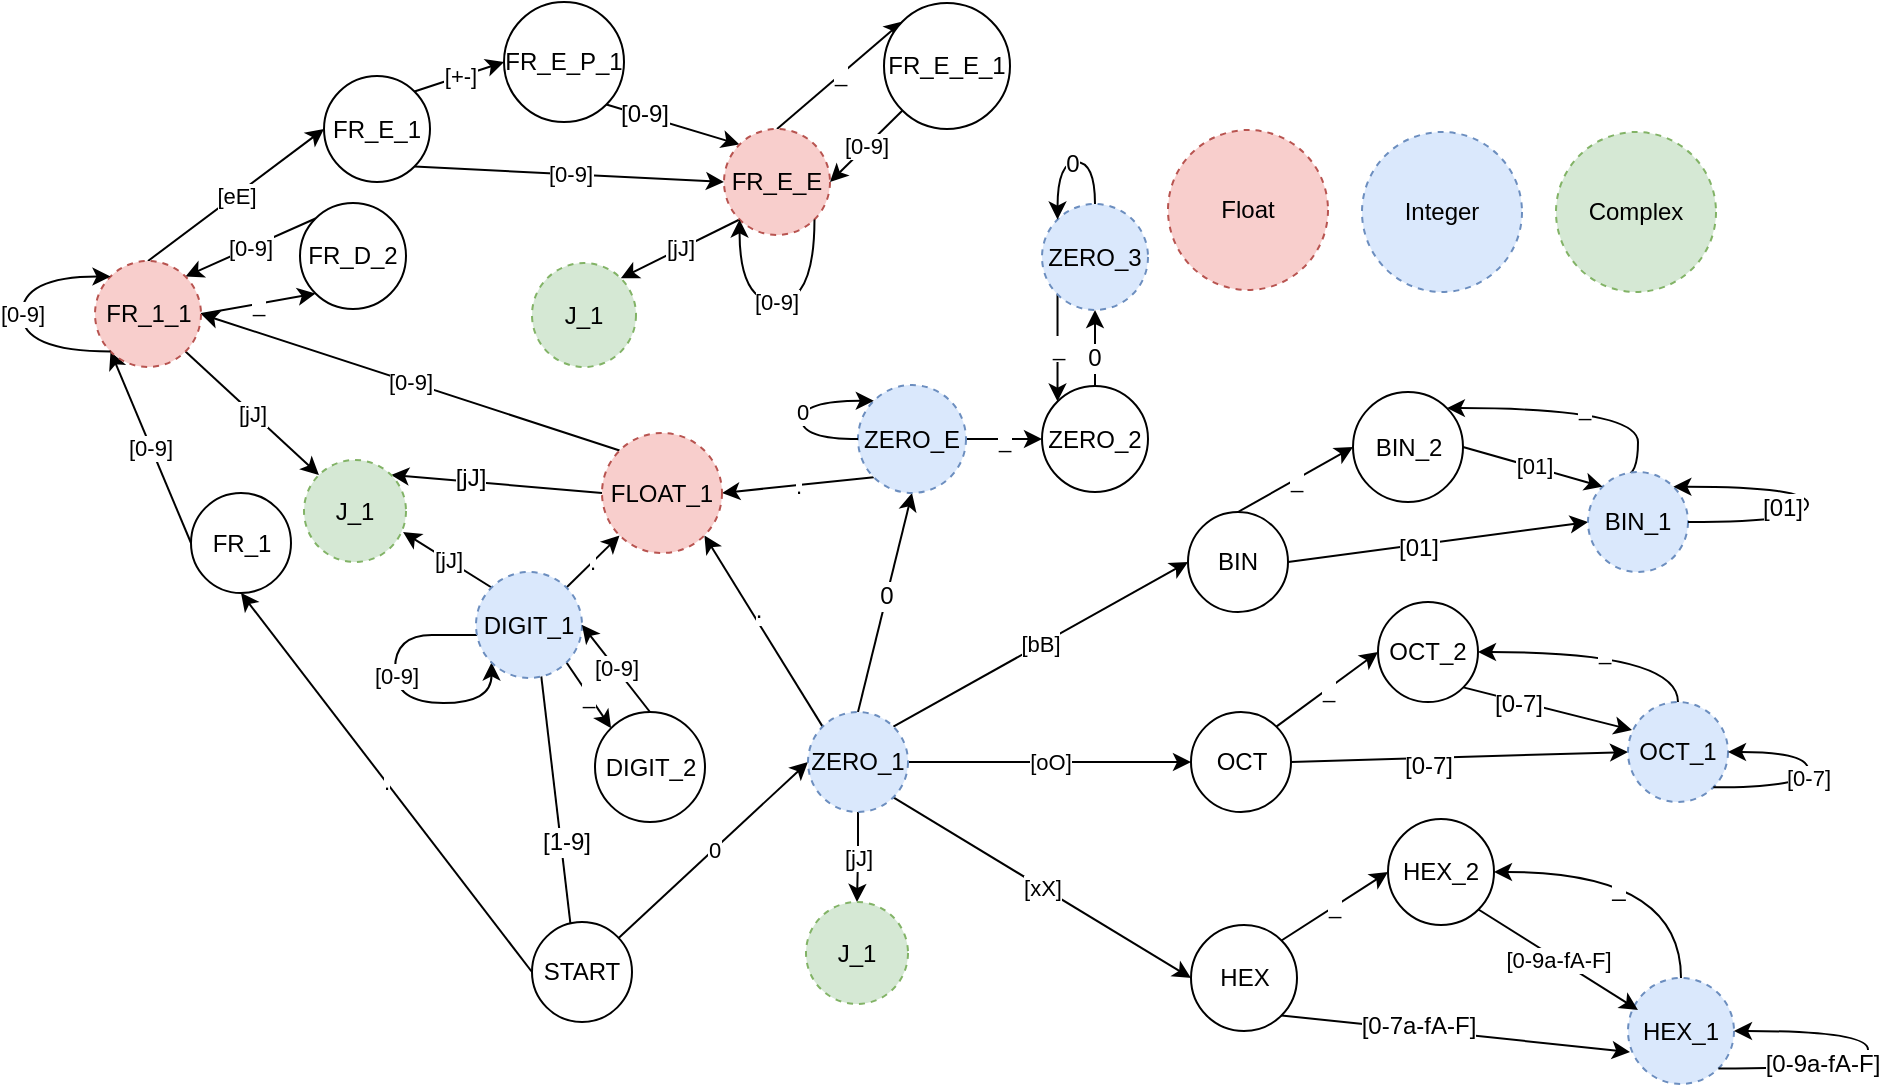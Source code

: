 <mxfile version="10.7.5" type="device"><diagram id="S23ofrYX_Y_S6Ac8rK5N" name="Page-1"><mxGraphModel dx="1581" dy="1645" grid="1" gridSize="10" guides="1" tooltips="1" connect="1" arrows="1" fold="1" page="1" pageScale="1" pageWidth="827" pageHeight="1169" math="0" shadow="0"><root><mxCell id="0"/><mxCell id="1" parent="0"/><mxCell id="qecA-5KRqYaTPC3w6RbQ-3" value="0" style="rounded=0;orthogonalLoop=1;jettySize=auto;html=1;entryX=0;entryY=0.5;entryDx=0;entryDy=0;" parent="1" source="qecA-5KRqYaTPC3w6RbQ-1" target="qecA-5KRqYaTPC3w6RbQ-2" edge="1"><mxGeometry relative="1" as="geometry"/></mxCell><mxCell id="qecA-5KRqYaTPC3w6RbQ-5" style="edgeStyle=none;rounded=0;orthogonalLoop=1;jettySize=auto;html=1;exitX=0.5;exitY=1;exitDx=0;exitDy=0;entryX=0.5;entryY=0;entryDx=0;entryDy=0;" parent="1" source="qecA-5KRqYaTPC3w6RbQ-1" target="qecA-5KRqYaTPC3w6RbQ-4" edge="1"><mxGeometry relative="1" as="geometry"/></mxCell><mxCell id="qecA-5KRqYaTPC3w6RbQ-6" value="[1-9]" style="text;html=1;resizable=0;points=[];align=center;verticalAlign=middle;labelBackgroundColor=#ffffff;" parent="qecA-5KRqYaTPC3w6RbQ-5" vertex="1" connectable="0"><mxGeometry x="-0.195" y="-2" relative="1" as="geometry"><mxPoint as="offset"/></mxGeometry></mxCell><mxCell id="qecA-5KRqYaTPC3w6RbQ-59" value="." style="edgeStyle=none;rounded=0;orthogonalLoop=1;jettySize=auto;html=1;exitX=0;exitY=0.5;exitDx=0;exitDy=0;entryX=0.5;entryY=1;entryDx=0;entryDy=0;" parent="1" source="qecA-5KRqYaTPC3w6RbQ-1" target="qecA-5KRqYaTPC3w6RbQ-58" edge="1"><mxGeometry relative="1" as="geometry"/></mxCell><mxCell id="qecA-5KRqYaTPC3w6RbQ-1" value="START&lt;br&gt;" style="ellipse;whiteSpace=wrap;html=1;aspect=fixed;" parent="1" vertex="1"><mxGeometry x="95" y="340" width="50" height="50" as="geometry"/></mxCell><mxCell id="qecA-5KRqYaTPC3w6RbQ-10" value="[bB]" style="edgeStyle=none;rounded=0;orthogonalLoop=1;jettySize=auto;html=1;exitX=1;exitY=0;exitDx=0;exitDy=0;entryX=0;entryY=0.5;entryDx=0;entryDy=0;" parent="1" source="qecA-5KRqYaTPC3w6RbQ-2" target="qecA-5KRqYaTPC3w6RbQ-7" edge="1"><mxGeometry relative="1" as="geometry"/></mxCell><mxCell id="qecA-5KRqYaTPC3w6RbQ-11" value="[oO]" style="edgeStyle=none;rounded=0;orthogonalLoop=1;jettySize=auto;html=1;entryX=0;entryY=0.5;entryDx=0;entryDy=0;" parent="1" source="qecA-5KRqYaTPC3w6RbQ-2" target="qecA-5KRqYaTPC3w6RbQ-8" edge="1"><mxGeometry relative="1" as="geometry"/></mxCell><mxCell id="qecA-5KRqYaTPC3w6RbQ-12" value="[xX]" style="edgeStyle=none;rounded=0;orthogonalLoop=1;jettySize=auto;html=1;exitX=1;exitY=1;exitDx=0;exitDy=0;entryX=0;entryY=0.5;entryDx=0;entryDy=0;" parent="1" source="qecA-5KRqYaTPC3w6RbQ-2" target="qecA-5KRqYaTPC3w6RbQ-9" edge="1"><mxGeometry relative="1" as="geometry"/></mxCell><mxCell id="qecA-5KRqYaTPC3w6RbQ-45" value="." style="rounded=0;orthogonalLoop=1;jettySize=auto;html=1;exitX=0;exitY=1;exitDx=0;exitDy=0;entryX=1;entryY=0.5;entryDx=0;entryDy=0;" parent="1" source="j65pqw6BVBMMIRz3MqVy-10" target="qecA-5KRqYaTPC3w6RbQ-44" edge="1"><mxGeometry relative="1" as="geometry"/></mxCell><mxCell id="j65pqw6BVBMMIRz3MqVy-11" style="rounded=0;orthogonalLoop=1;jettySize=auto;html=1;exitX=0.5;exitY=0;exitDx=0;exitDy=0;entryX=0.5;entryY=1;entryDx=0;entryDy=0;" parent="1" source="qecA-5KRqYaTPC3w6RbQ-2" target="j65pqw6BVBMMIRz3MqVy-10" edge="1"><mxGeometry relative="1" as="geometry"/></mxCell><mxCell id="j65pqw6BVBMMIRz3MqVy-13" value="0" style="text;html=1;resizable=0;points=[];align=center;verticalAlign=middle;labelBackgroundColor=#ffffff;" parent="j65pqw6BVBMMIRz3MqVy-11" vertex="1" connectable="0"><mxGeometry x="0.058" y="1" relative="1" as="geometry"><mxPoint as="offset"/></mxGeometry></mxCell><mxCell id="j65pqw6BVBMMIRz3MqVy-22" style="rounded=0;orthogonalLoop=1;jettySize=auto;html=1;exitX=0;exitY=0;exitDx=0;exitDy=0;entryX=1;entryY=1;entryDx=0;entryDy=0;" parent="1" source="qecA-5KRqYaTPC3w6RbQ-2" target="qecA-5KRqYaTPC3w6RbQ-44" edge="1"><mxGeometry relative="1" as="geometry"/></mxCell><mxCell id="j65pqw6BVBMMIRz3MqVy-23" value="." style="text;html=1;resizable=0;points=[];align=center;verticalAlign=middle;labelBackgroundColor=#ffffff;" parent="j65pqw6BVBMMIRz3MqVy-22" vertex="1" connectable="0"><mxGeometry x="0.193" y="-3" relative="1" as="geometry"><mxPoint as="offset"/></mxGeometry></mxCell><mxCell id="lDPJUvH1VMY-pfvKRPeW-2" value="[jJ]" style="edgeStyle=orthogonalEdgeStyle;rounded=0;orthogonalLoop=1;jettySize=auto;html=1;exitX=0.5;exitY=1;exitDx=0;exitDy=0;entryX=0.5;entryY=0;entryDx=0;entryDy=0;" edge="1" parent="1" source="qecA-5KRqYaTPC3w6RbQ-2" target="lDPJUvH1VMY-pfvKRPeW-1"><mxGeometry relative="1" as="geometry"/></mxCell><mxCell id="qecA-5KRqYaTPC3w6RbQ-2" value="ZERO_1&lt;br&gt;" style="ellipse;whiteSpace=wrap;html=1;aspect=fixed;dashed=1;fillColor=#dae8fc;strokeColor=#6c8ebf;" parent="1" vertex="1"><mxGeometry x="233" y="235" width="50" height="50" as="geometry"/></mxCell><mxCell id="qecA-5KRqYaTPC3w6RbQ-54" value="[0-9]" style="edgeStyle=orthogonalEdgeStyle;curved=1;rounded=0;orthogonalLoop=1;jettySize=auto;html=1;exitX=0;exitY=1;exitDx=0;exitDy=0;entryX=0;entryY=1;entryDx=0;entryDy=0;" parent="1" source="qecA-5KRqYaTPC3w6RbQ-4" target="qecA-5KRqYaTPC3w6RbQ-4" edge="1"><mxGeometry relative="1" as="geometry"><mxPoint x="26.5" y="275" as="targetPoint"/><Array as="points"><mxPoint x="63.5" y="196.5"/><mxPoint x="26.5" y="196.5"/><mxPoint x="26.5" y="230.5"/><mxPoint x="63.5" y="230.5"/></Array></mxGeometry></mxCell><mxCell id="qecA-5KRqYaTPC3w6RbQ-56" value="_" style="rounded=0;orthogonalLoop=1;jettySize=auto;html=1;exitX=1;exitY=1;exitDx=0;exitDy=0;entryX=0;entryY=0;entryDx=0;entryDy=0;" parent="1" source="qecA-5KRqYaTPC3w6RbQ-4" target="qecA-5KRqYaTPC3w6RbQ-55" edge="1"><mxGeometry relative="1" as="geometry"/></mxCell><mxCell id="qecA-5KRqYaTPC3w6RbQ-79" value="." style="rounded=0;orthogonalLoop=1;jettySize=auto;html=1;exitX=1;exitY=0;exitDx=0;exitDy=0;entryX=0;entryY=1;entryDx=0;entryDy=0;" parent="1" source="qecA-5KRqYaTPC3w6RbQ-4" target="qecA-5KRqYaTPC3w6RbQ-44" edge="1"><mxGeometry relative="1" as="geometry"/></mxCell><mxCell id="qecA-5KRqYaTPC3w6RbQ-83" value="[jJ]" style="edgeStyle=none;rounded=0;orthogonalLoop=1;jettySize=auto;html=1;exitX=0;exitY=0;exitDx=0;exitDy=0;entryX=0.971;entryY=0.706;entryDx=0;entryDy=0;entryPerimeter=0;" parent="1" source="qecA-5KRqYaTPC3w6RbQ-4" target="qecA-5KRqYaTPC3w6RbQ-82" edge="1"><mxGeometry relative="1" as="geometry"/></mxCell><mxCell id="qecA-5KRqYaTPC3w6RbQ-4" value="DIGIT_1" style="ellipse;whiteSpace=wrap;html=1;aspect=fixed;dashed=1;fillColor=#dae8fc;strokeColor=#6c8ebf;" parent="1" vertex="1"><mxGeometry x="67" y="165" width="53" height="53" as="geometry"/></mxCell><mxCell id="qecA-5KRqYaTPC3w6RbQ-16" value="_" style="edgeStyle=none;rounded=0;orthogonalLoop=1;jettySize=auto;html=1;exitX=0.5;exitY=0;exitDx=0;exitDy=0;entryX=0;entryY=0.5;entryDx=0;entryDy=0;" parent="1" source="qecA-5KRqYaTPC3w6RbQ-7" target="qecA-5KRqYaTPC3w6RbQ-15" edge="1"><mxGeometry relative="1" as="geometry"/></mxCell><mxCell id="qecA-5KRqYaTPC3w6RbQ-19" style="edgeStyle=none;rounded=0;orthogonalLoop=1;jettySize=auto;html=1;exitX=1;exitY=0.5;exitDx=0;exitDy=0;entryX=0;entryY=0.5;entryDx=0;entryDy=0;" parent="1" source="qecA-5KRqYaTPC3w6RbQ-7" target="qecA-5KRqYaTPC3w6RbQ-13" edge="1"><mxGeometry relative="1" as="geometry"/></mxCell><mxCell id="qecA-5KRqYaTPC3w6RbQ-20" value="[01]" style="text;html=1;resizable=0;points=[];align=center;verticalAlign=middle;labelBackgroundColor=#ffffff;" parent="qecA-5KRqYaTPC3w6RbQ-19" vertex="1" connectable="0"><mxGeometry x="-0.135" y="-1" relative="1" as="geometry"><mxPoint as="offset"/></mxGeometry></mxCell><mxCell id="qecA-5KRqYaTPC3w6RbQ-7" value="BIN&lt;br&gt;" style="ellipse;whiteSpace=wrap;html=1;aspect=fixed;" parent="1" vertex="1"><mxGeometry x="423" y="135" width="50" height="50" as="geometry"/></mxCell><mxCell id="qecA-5KRqYaTPC3w6RbQ-26" style="edgeStyle=none;rounded=0;orthogonalLoop=1;jettySize=auto;html=1;exitX=1;exitY=0.5;exitDx=0;exitDy=0;entryX=0;entryY=0.5;entryDx=0;entryDy=0;" parent="1" source="qecA-5KRqYaTPC3w6RbQ-8" target="qecA-5KRqYaTPC3w6RbQ-24" edge="1"><mxGeometry relative="1" as="geometry"/></mxCell><mxCell id="qecA-5KRqYaTPC3w6RbQ-27" value="[0-7]" style="text;html=1;resizable=0;points=[];align=center;verticalAlign=middle;labelBackgroundColor=#ffffff;" parent="qecA-5KRqYaTPC3w6RbQ-26" vertex="1" connectable="0"><mxGeometry x="-0.187" y="-4" relative="1" as="geometry"><mxPoint as="offset"/></mxGeometry></mxCell><mxCell id="qecA-5KRqYaTPC3w6RbQ-28" value="_" style="edgeStyle=none;rounded=0;orthogonalLoop=1;jettySize=auto;html=1;exitX=1;exitY=0;exitDx=0;exitDy=0;entryX=0;entryY=0.5;entryDx=0;entryDy=0;" parent="1" source="qecA-5KRqYaTPC3w6RbQ-8" target="qecA-5KRqYaTPC3w6RbQ-25" edge="1"><mxGeometry relative="1" as="geometry"/></mxCell><mxCell id="qecA-5KRqYaTPC3w6RbQ-8" value="OCT" style="ellipse;whiteSpace=wrap;html=1;aspect=fixed;" parent="1" vertex="1"><mxGeometry x="424.5" y="235" width="50" height="50" as="geometry"/></mxCell><mxCell id="qecA-5KRqYaTPC3w6RbQ-35" style="rounded=0;orthogonalLoop=1;jettySize=auto;html=1;exitX=1;exitY=1;exitDx=0;exitDy=0;entryX=0.019;entryY=0.698;entryDx=0;entryDy=0;entryPerimeter=0;" parent="1" source="qecA-5KRqYaTPC3w6RbQ-9" target="qecA-5KRqYaTPC3w6RbQ-33" edge="1"><mxGeometry relative="1" as="geometry"/></mxCell><mxCell id="qecA-5KRqYaTPC3w6RbQ-36" value="[0-7a-fA-F]" style="text;html=1;resizable=0;points=[];align=center;verticalAlign=middle;labelBackgroundColor=#ffffff;" parent="qecA-5KRqYaTPC3w6RbQ-35" vertex="1" connectable="0"><mxGeometry x="-0.221" y="2" relative="1" as="geometry"><mxPoint as="offset"/></mxGeometry></mxCell><mxCell id="qecA-5KRqYaTPC3w6RbQ-37" value="_" style="edgeStyle=none;rounded=0;orthogonalLoop=1;jettySize=auto;html=1;exitX=1;exitY=0;exitDx=0;exitDy=0;entryX=0;entryY=0.5;entryDx=0;entryDy=0;" parent="1" source="qecA-5KRqYaTPC3w6RbQ-9" target="qecA-5KRqYaTPC3w6RbQ-34" edge="1"><mxGeometry relative="1" as="geometry"/></mxCell><mxCell id="qecA-5KRqYaTPC3w6RbQ-9" value="HEX" style="ellipse;whiteSpace=wrap;html=1;aspect=fixed;" parent="1" vertex="1"><mxGeometry x="424.5" y="341.5" width="53" height="53" as="geometry"/></mxCell><mxCell id="qecA-5KRqYaTPC3w6RbQ-23" value="_" style="edgeStyle=orthogonalEdgeStyle;curved=1;rounded=0;orthogonalLoop=1;jettySize=auto;html=1;exitX=0.36;exitY=0.04;exitDx=0;exitDy=0;entryX=1;entryY=0;entryDx=0;entryDy=0;exitPerimeter=0;" parent="1" source="qecA-5KRqYaTPC3w6RbQ-13" target="qecA-5KRqYaTPC3w6RbQ-15" edge="1"><mxGeometry relative="1" as="geometry"><Array as="points"><mxPoint x="648" y="117"/><mxPoint x="648" y="83"/></Array></mxGeometry></mxCell><mxCell id="qecA-5KRqYaTPC3w6RbQ-13" value="BIN_1" style="ellipse;whiteSpace=wrap;html=1;aspect=fixed;strokeColor=#6c8ebf;dashed=1;fillColor=#dae8fc;" parent="1" vertex="1"><mxGeometry x="623" y="115" width="50" height="50" as="geometry"/></mxCell><mxCell id="qecA-5KRqYaTPC3w6RbQ-18" value="[01]" style="edgeStyle=none;rounded=0;orthogonalLoop=1;jettySize=auto;html=1;exitX=1;exitY=0.5;exitDx=0;exitDy=0;entryX=0;entryY=0;entryDx=0;entryDy=0;" parent="1" source="qecA-5KRqYaTPC3w6RbQ-15" target="qecA-5KRqYaTPC3w6RbQ-13" edge="1"><mxGeometry relative="1" as="geometry"/></mxCell><mxCell id="qecA-5KRqYaTPC3w6RbQ-15" value="BIN_2" style="ellipse;whiteSpace=wrap;html=1;aspect=fixed;" parent="1" vertex="1"><mxGeometry x="505.5" y="75" width="55" height="55" as="geometry"/></mxCell><mxCell id="qecA-5KRqYaTPC3w6RbQ-21" style="edgeStyle=orthogonalEdgeStyle;rounded=0;orthogonalLoop=1;jettySize=auto;html=1;exitX=1;exitY=0.5;exitDx=0;exitDy=0;entryX=1;entryY=0;entryDx=0;entryDy=0;curved=1;" parent="1" source="qecA-5KRqYaTPC3w6RbQ-13" target="qecA-5KRqYaTPC3w6RbQ-13" edge="1"><mxGeometry relative="1" as="geometry"><Array as="points"><mxPoint x="733" y="140"/><mxPoint x="733" y="122"/></Array></mxGeometry></mxCell><mxCell id="qecA-5KRqYaTPC3w6RbQ-22" value="[01]" style="text;html=1;resizable=0;points=[];align=center;verticalAlign=middle;labelBackgroundColor=#ffffff;" parent="qecA-5KRqYaTPC3w6RbQ-21" vertex="1" connectable="0"><mxGeometry x="-0.076" y="13" relative="1" as="geometry"><mxPoint as="offset"/></mxGeometry></mxCell><mxCell id="qecA-5KRqYaTPC3w6RbQ-32" value="_" style="edgeStyle=orthogonalEdgeStyle;curved=1;rounded=0;orthogonalLoop=1;jettySize=auto;html=1;exitX=0.5;exitY=0;exitDx=0;exitDy=0;" parent="1" source="qecA-5KRqYaTPC3w6RbQ-24" target="qecA-5KRqYaTPC3w6RbQ-25" edge="1"><mxGeometry relative="1" as="geometry"/></mxCell><mxCell id="qecA-5KRqYaTPC3w6RbQ-24" value="OCT_1" style="ellipse;whiteSpace=wrap;html=1;aspect=fixed;dashed=1;fillColor=#dae8fc;strokeColor=#6c8ebf;" parent="1" vertex="1"><mxGeometry x="643" y="230" width="50" height="50" as="geometry"/></mxCell><mxCell id="qecA-5KRqYaTPC3w6RbQ-29" style="edgeStyle=none;rounded=0;orthogonalLoop=1;jettySize=auto;html=1;exitX=1;exitY=1;exitDx=0;exitDy=0;entryX=0.04;entryY=0.28;entryDx=0;entryDy=0;entryPerimeter=0;" parent="1" source="qecA-5KRqYaTPC3w6RbQ-25" target="qecA-5KRqYaTPC3w6RbQ-24" edge="1"><mxGeometry relative="1" as="geometry"/></mxCell><mxCell id="qecA-5KRqYaTPC3w6RbQ-30" value="[0-7]" style="text;html=1;resizable=0;points=[];align=center;verticalAlign=middle;labelBackgroundColor=#ffffff;" parent="qecA-5KRqYaTPC3w6RbQ-29" vertex="1" connectable="0"><mxGeometry x="-0.35" y="-1" relative="1" as="geometry"><mxPoint as="offset"/></mxGeometry></mxCell><mxCell id="qecA-5KRqYaTPC3w6RbQ-25" value="OCT_2" style="ellipse;whiteSpace=wrap;html=1;aspect=fixed;" parent="1" vertex="1"><mxGeometry x="518" y="180" width="50" height="50" as="geometry"/></mxCell><mxCell id="qecA-5KRqYaTPC3w6RbQ-31" value="[0-7]" style="edgeStyle=orthogonalEdgeStyle;rounded=0;orthogonalLoop=1;jettySize=auto;html=1;exitX=1;exitY=1;exitDx=0;exitDy=0;entryX=1;entryY=0.5;entryDx=0;entryDy=0;curved=1;" parent="1" source="qecA-5KRqYaTPC3w6RbQ-24" target="qecA-5KRqYaTPC3w6RbQ-24" edge="1"><mxGeometry relative="1" as="geometry"><Array as="points"><mxPoint x="733" y="273"/><mxPoint x="733" y="255"/></Array></mxGeometry></mxCell><mxCell id="qecA-5KRqYaTPC3w6RbQ-42" style="edgeStyle=orthogonalEdgeStyle;curved=1;rounded=0;orthogonalLoop=1;jettySize=auto;html=1;exitX=0.5;exitY=0;exitDx=0;exitDy=0;entryX=1;entryY=0.5;entryDx=0;entryDy=0;" parent="1" source="qecA-5KRqYaTPC3w6RbQ-33" target="qecA-5KRqYaTPC3w6RbQ-34" edge="1"><mxGeometry relative="1" as="geometry"/></mxCell><mxCell id="qecA-5KRqYaTPC3w6RbQ-43" value="_" style="text;html=1;resizable=0;points=[];align=center;verticalAlign=middle;labelBackgroundColor=#ffffff;" parent="qecA-5KRqYaTPC3w6RbQ-42" vertex="1" connectable="0"><mxGeometry x="0.157" y="8" relative="1" as="geometry"><mxPoint as="offset"/></mxGeometry></mxCell><mxCell id="qecA-5KRqYaTPC3w6RbQ-33" value="HEX_1" style="ellipse;whiteSpace=wrap;html=1;aspect=fixed;dashed=1;fillColor=#dae8fc;strokeColor=#6c8ebf;" parent="1" vertex="1"><mxGeometry x="643" y="368" width="53" height="53" as="geometry"/></mxCell><mxCell id="qecA-5KRqYaTPC3w6RbQ-39" value="[0-9a-fA-F]" style="edgeStyle=none;rounded=0;orthogonalLoop=1;jettySize=auto;html=1;exitX=1;exitY=1;exitDx=0;exitDy=0;entryX=0.094;entryY=0.302;entryDx=0;entryDy=0;entryPerimeter=0;" parent="1" source="qecA-5KRqYaTPC3w6RbQ-34" target="qecA-5KRqYaTPC3w6RbQ-33" edge="1"><mxGeometry relative="1" as="geometry"/></mxCell><mxCell id="qecA-5KRqYaTPC3w6RbQ-34" value="HEX_2" style="ellipse;whiteSpace=wrap;html=1;aspect=fixed;" parent="1" vertex="1"><mxGeometry x="523" y="288.5" width="53" height="53" as="geometry"/></mxCell><mxCell id="qecA-5KRqYaTPC3w6RbQ-40" style="edgeStyle=orthogonalEdgeStyle;rounded=0;orthogonalLoop=1;jettySize=auto;html=1;exitX=1;exitY=1;exitDx=0;exitDy=0;entryX=1;entryY=0.5;entryDx=0;entryDy=0;curved=1;" parent="1" source="qecA-5KRqYaTPC3w6RbQ-33" target="qecA-5KRqYaTPC3w6RbQ-33" edge="1"><mxGeometry relative="1" as="geometry"><Array as="points"><mxPoint x="763" y="413"/><mxPoint x="763" y="395"/></Array></mxGeometry></mxCell><mxCell id="qecA-5KRqYaTPC3w6RbQ-41" value="[0-9a-fA-F]" style="text;html=1;resizable=0;points=[];align=center;verticalAlign=middle;labelBackgroundColor=#ffffff;" parent="qecA-5KRqYaTPC3w6RbQ-40" vertex="1" connectable="0"><mxGeometry x="-0.36" y="2" relative="1" as="geometry"><mxPoint as="offset"/></mxGeometry></mxCell><mxCell id="qecA-5KRqYaTPC3w6RbQ-80" value="[0-9]" style="edgeStyle=none;rounded=0;orthogonalLoop=1;jettySize=auto;html=1;exitX=0;exitY=0;exitDx=0;exitDy=0;entryX=1;entryY=0.5;entryDx=0;entryDy=0;" parent="1" source="qecA-5KRqYaTPC3w6RbQ-44" target="qecA-5KRqYaTPC3w6RbQ-63" edge="1"><mxGeometry relative="1" as="geometry"/></mxCell><mxCell id="qecA-5KRqYaTPC3w6RbQ-84" style="edgeStyle=none;rounded=0;orthogonalLoop=1;jettySize=auto;html=1;exitX=0;exitY=0.5;exitDx=0;exitDy=0;entryX=1;entryY=0;entryDx=0;entryDy=0;" parent="1" source="qecA-5KRqYaTPC3w6RbQ-44" target="qecA-5KRqYaTPC3w6RbQ-82" edge="1"><mxGeometry relative="1" as="geometry"/></mxCell><mxCell id="qecA-5KRqYaTPC3w6RbQ-85" value="[jJ]" style="text;html=1;resizable=0;points=[];align=center;verticalAlign=middle;labelBackgroundColor=#ffffff;" parent="qecA-5KRqYaTPC3w6RbQ-84" vertex="1" connectable="0"><mxGeometry x="0.26" y="-2" relative="1" as="geometry"><mxPoint as="offset"/></mxGeometry></mxCell><mxCell id="qecA-5KRqYaTPC3w6RbQ-44" value="FLOAT_1" style="ellipse;whiteSpace=wrap;html=1;aspect=fixed;strokeColor=#b85450;dashed=1;fillColor=#f8cecc;" parent="1" vertex="1"><mxGeometry x="130" y="95.5" width="60" height="60" as="geometry"/></mxCell><mxCell id="qecA-5KRqYaTPC3w6RbQ-57" value="[0-9]" style="edgeStyle=none;rounded=0;orthogonalLoop=1;jettySize=auto;html=1;exitX=0.5;exitY=0;exitDx=0;exitDy=0;entryX=1;entryY=0.5;entryDx=0;entryDy=0;" parent="1" source="qecA-5KRqYaTPC3w6RbQ-55" target="qecA-5KRqYaTPC3w6RbQ-4" edge="1"><mxGeometry relative="1" as="geometry"/></mxCell><mxCell id="qecA-5KRqYaTPC3w6RbQ-55" value="DIGIT_2" style="ellipse;whiteSpace=wrap;html=1;aspect=fixed;strokeColor=#000000;" parent="1" vertex="1"><mxGeometry x="126.5" y="235" width="55" height="55" as="geometry"/></mxCell><mxCell id="qecA-5KRqYaTPC3w6RbQ-64" value="[0-9]" style="edgeStyle=none;rounded=0;orthogonalLoop=1;jettySize=auto;html=1;exitX=0;exitY=0.5;exitDx=0;exitDy=0;entryX=0;entryY=1;entryDx=0;entryDy=0;" parent="1" source="qecA-5KRqYaTPC3w6RbQ-58" target="qecA-5KRqYaTPC3w6RbQ-63" edge="1"><mxGeometry relative="1" as="geometry"/></mxCell><mxCell id="qecA-5KRqYaTPC3w6RbQ-58" value="FR_1&lt;br&gt;" style="ellipse;whiteSpace=wrap;html=1;aspect=fixed;" parent="1" vertex="1"><mxGeometry x="-75.5" y="125.5" width="50" height="50" as="geometry"/></mxCell><mxCell id="qecA-5KRqYaTPC3w6RbQ-65" value="[0-9]" style="edgeStyle=none;rounded=0;orthogonalLoop=1;jettySize=auto;html=1;exitX=0;exitY=0;exitDx=0;exitDy=0;entryX=1;entryY=0;entryDx=0;entryDy=0;" parent="1" source="qecA-5KRqYaTPC3w6RbQ-61" target="qecA-5KRqYaTPC3w6RbQ-63" edge="1"><mxGeometry relative="1" as="geometry"><mxPoint x="-65.5" y="-19.5" as="targetPoint"/></mxGeometry></mxCell><mxCell id="qecA-5KRqYaTPC3w6RbQ-61" value="FR_D_2" style="ellipse;whiteSpace=wrap;html=1;aspect=fixed;strokeColor=#000000;" parent="1" vertex="1"><mxGeometry x="-21" y="-19.5" width="53" height="53" as="geometry"/></mxCell><mxCell id="qecA-5KRqYaTPC3w6RbQ-67" value="[eE]" style="edgeStyle=none;rounded=0;orthogonalLoop=1;jettySize=auto;html=1;exitX=0.5;exitY=0;exitDx=0;exitDy=0;entryX=0;entryY=0.5;entryDx=0;entryDy=0;" parent="1" source="qecA-5KRqYaTPC3w6RbQ-63" target="qecA-5KRqYaTPC3w6RbQ-66" edge="1"><mxGeometry relative="1" as="geometry"><mxPoint x="-73.5" y="-38.5" as="sourcePoint"/></mxGeometry></mxCell><mxCell id="qecA-5KRqYaTPC3w6RbQ-78" value="_" style="rounded=0;orthogonalLoop=1;jettySize=auto;html=1;exitX=1;exitY=0.5;exitDx=0;exitDy=0;entryX=0;entryY=1;entryDx=0;entryDy=0;" parent="1" source="qecA-5KRqYaTPC3w6RbQ-63" target="qecA-5KRqYaTPC3w6RbQ-61" edge="1"><mxGeometry relative="1" as="geometry"><mxPoint x="-73.5" y="-0.5" as="sourcePoint"/></mxGeometry></mxCell><mxCell id="qecA-5KRqYaTPC3w6RbQ-86" value="[jJ]" style="edgeStyle=none;rounded=0;orthogonalLoop=1;jettySize=auto;html=1;exitX=1;exitY=1;exitDx=0;exitDy=0;entryX=0;entryY=0;entryDx=0;entryDy=0;" parent="1" source="qecA-5KRqYaTPC3w6RbQ-63" target="qecA-5KRqYaTPC3w6RbQ-82" edge="1"><mxGeometry relative="1" as="geometry"/></mxCell><mxCell id="qecA-5KRqYaTPC3w6RbQ-63" value="FR_1_1" style="ellipse;whiteSpace=wrap;html=1;aspect=fixed;strokeColor=#b85450;dashed=1;fillColor=#f8cecc;" parent="1" vertex="1"><mxGeometry x="-123.5" y="9.5" width="53" height="53" as="geometry"/></mxCell><mxCell id="qecA-5KRqYaTPC3w6RbQ-69" value="[+-]" style="edgeStyle=none;rounded=0;orthogonalLoop=1;jettySize=auto;html=1;exitX=1;exitY=0;exitDx=0;exitDy=0;entryX=0;entryY=0.5;entryDx=0;entryDy=0;" parent="1" source="qecA-5KRqYaTPC3w6RbQ-66" target="qecA-5KRqYaTPC3w6RbQ-68" edge="1"><mxGeometry relative="1" as="geometry"/></mxCell><mxCell id="qecA-5KRqYaTPC3w6RbQ-71" value="[0-9]" style="edgeStyle=none;rounded=0;orthogonalLoop=1;jettySize=auto;html=1;exitX=1;exitY=1;exitDx=0;exitDy=0;entryX=0;entryY=0.5;entryDx=0;entryDy=0;" parent="1" source="qecA-5KRqYaTPC3w6RbQ-66" target="qecA-5KRqYaTPC3w6RbQ-70" edge="1"><mxGeometry relative="1" as="geometry"/></mxCell><mxCell id="qecA-5KRqYaTPC3w6RbQ-66" value="FR_E_1" style="ellipse;whiteSpace=wrap;html=1;aspect=fixed;strokeColor=#000000;" parent="1" vertex="1"><mxGeometry x="-9" y="-83" width="53" height="53" as="geometry"/></mxCell><mxCell id="qecA-5KRqYaTPC3w6RbQ-73" style="edgeStyle=none;rounded=0;orthogonalLoop=1;jettySize=auto;html=1;exitX=1;exitY=1;exitDx=0;exitDy=0;entryX=0;entryY=0;entryDx=0;entryDy=0;" parent="1" source="qecA-5KRqYaTPC3w6RbQ-68" target="qecA-5KRqYaTPC3w6RbQ-70" edge="1"><mxGeometry relative="1" as="geometry"/></mxCell><mxCell id="qecA-5KRqYaTPC3w6RbQ-74" value="[0-9]" style="text;html=1;resizable=0;points=[];align=center;verticalAlign=middle;labelBackgroundColor=#ffffff;" parent="qecA-5KRqYaTPC3w6RbQ-73" vertex="1" connectable="0"><mxGeometry x="-0.438" y="1" relative="1" as="geometry"><mxPoint as="offset"/></mxGeometry></mxCell><mxCell id="qecA-5KRqYaTPC3w6RbQ-68" value="FR_E_P_1" style="ellipse;whiteSpace=wrap;html=1;aspect=fixed;strokeColor=#000000;" parent="1" vertex="1"><mxGeometry x="81" y="-120" width="60" height="60" as="geometry"/></mxCell><mxCell id="qecA-5KRqYaTPC3w6RbQ-75" value="_" style="edgeStyle=none;rounded=0;orthogonalLoop=1;jettySize=auto;html=1;exitX=0.5;exitY=0;exitDx=0;exitDy=0;entryX=0;entryY=0;entryDx=0;entryDy=0;" parent="1" source="qecA-5KRqYaTPC3w6RbQ-70" target="qecA-5KRqYaTPC3w6RbQ-72" edge="1"><mxGeometry relative="1" as="geometry"/></mxCell><mxCell id="qecA-5KRqYaTPC3w6RbQ-88" value="[jJ]" style="edgeStyle=none;rounded=0;orthogonalLoop=1;jettySize=auto;html=1;exitX=0;exitY=1;exitDx=0;exitDy=0;entryX=1;entryY=0;entryDx=0;entryDy=0;" parent="1" source="qecA-5KRqYaTPC3w6RbQ-70" target="qecA-5KRqYaTPC3w6RbQ-87" edge="1"><mxGeometry relative="1" as="geometry"/></mxCell><mxCell id="qecA-5KRqYaTPC3w6RbQ-70" value="FR_E_E" style="ellipse;whiteSpace=wrap;html=1;aspect=fixed;strokeColor=#b85450;dashed=1;fillColor=#f8cecc;" parent="1" vertex="1"><mxGeometry x="191" y="-56.5" width="53" height="53" as="geometry"/></mxCell><mxCell id="qecA-5KRqYaTPC3w6RbQ-76" value="[0-9]" style="edgeStyle=none;rounded=0;orthogonalLoop=1;jettySize=auto;html=1;exitX=0;exitY=1;exitDx=0;exitDy=0;entryX=1;entryY=0.5;entryDx=0;entryDy=0;" parent="1" source="qecA-5KRqYaTPC3w6RbQ-72" target="qecA-5KRqYaTPC3w6RbQ-70" edge="1"><mxGeometry relative="1" as="geometry"/></mxCell><mxCell id="qecA-5KRqYaTPC3w6RbQ-72" value="FR_E_E_1" style="ellipse;whiteSpace=wrap;html=1;aspect=fixed;strokeColor=#000000;" parent="1" vertex="1"><mxGeometry x="271" y="-119.5" width="63" height="63" as="geometry"/></mxCell><mxCell id="qecA-5KRqYaTPC3w6RbQ-77" value="[0-9]" style="edgeStyle=orthogonalEdgeStyle;rounded=0;orthogonalLoop=1;jettySize=auto;html=1;exitX=1;exitY=1;exitDx=0;exitDy=0;entryX=0;entryY=1;entryDx=0;entryDy=0;curved=1;" parent="1" source="qecA-5KRqYaTPC3w6RbQ-70" target="qecA-5KRqYaTPC3w6RbQ-70" edge="1"><mxGeometry relative="1" as="geometry"><Array as="points"><mxPoint x="236" y="30"/><mxPoint x="199" y="30"/></Array></mxGeometry></mxCell><mxCell id="qecA-5KRqYaTPC3w6RbQ-82" value="J_1" style="ellipse;whiteSpace=wrap;html=1;aspect=fixed;dashed=1;strokeColor=#82b366;fillColor=#d5e8d4;" parent="1" vertex="1"><mxGeometry x="-19" y="109" width="51" height="51" as="geometry"/></mxCell><mxCell id="qecA-5KRqYaTPC3w6RbQ-87" value="J_1" style="ellipse;whiteSpace=wrap;html=1;aspect=fixed;dashed=1;strokeColor=#82b366;fillColor=#d5e8d4;" parent="1" vertex="1"><mxGeometry x="95" y="10.5" width="52" height="52" as="geometry"/></mxCell><mxCell id="qecA-5KRqYaTPC3w6RbQ-89" value="Float" style="ellipse;whiteSpace=wrap;html=1;aspect=fixed;dashed=1;strokeColor=#b85450;fillColor=#f8cecc;" parent="1" vertex="1"><mxGeometry x="413" y="-56" width="80" height="80" as="geometry"/></mxCell><mxCell id="qecA-5KRqYaTPC3w6RbQ-90" value="Integer&lt;br&gt;" style="ellipse;whiteSpace=wrap;html=1;aspect=fixed;dashed=1;strokeColor=#6c8ebf;fillColor=#dae8fc;" parent="1" vertex="1"><mxGeometry x="510" y="-55" width="80" height="80" as="geometry"/></mxCell><mxCell id="qecA-5KRqYaTPC3w6RbQ-91" value="Complex" style="ellipse;whiteSpace=wrap;html=1;aspect=fixed;dashed=1;strokeColor=#82b366;fillColor=#d5e8d4;" parent="1" vertex="1"><mxGeometry x="607" y="-55" width="80" height="80" as="geometry"/></mxCell><mxCell id="j65pqw6BVBMMIRz3MqVy-9" value="[0-9]" style="edgeStyle=orthogonalEdgeStyle;rounded=0;orthogonalLoop=1;jettySize=auto;html=1;exitX=0;exitY=1;exitDx=0;exitDy=0;entryX=0;entryY=0;entryDx=0;entryDy=0;curved=1;" parent="1" source="qecA-5KRqYaTPC3w6RbQ-63" target="qecA-5KRqYaTPC3w6RbQ-63" edge="1"><mxGeometry relative="1" as="geometry"><Array as="points"><mxPoint x="-160" y="55"/><mxPoint x="-160" y="17"/></Array></mxGeometry></mxCell><mxCell id="j65pqw6BVBMMIRz3MqVy-14" value="_" style="edgeStyle=none;rounded=0;orthogonalLoop=1;jettySize=auto;html=1;exitX=1;exitY=0.5;exitDx=0;exitDy=0;entryX=0;entryY=0.5;entryDx=0;entryDy=0;" parent="1" source="j65pqw6BVBMMIRz3MqVy-10" target="j65pqw6BVBMMIRz3MqVy-12" edge="1"><mxGeometry relative="1" as="geometry"/></mxCell><mxCell id="j65pqw6BVBMMIRz3MqVy-10" value="ZERO_E" style="ellipse;whiteSpace=wrap;html=1;aspect=fixed;dashed=1;fillColor=#dae8fc;strokeColor=#6c8ebf;" parent="1" vertex="1"><mxGeometry x="258" y="71.5" width="54" height="54" as="geometry"/></mxCell><mxCell id="j65pqw6BVBMMIRz3MqVy-16" style="edgeStyle=orthogonalEdgeStyle;curved=1;rounded=0;orthogonalLoop=1;jettySize=auto;html=1;exitX=0.5;exitY=0;exitDx=0;exitDy=0;entryX=0.5;entryY=1;entryDx=0;entryDy=0;" parent="1" source="j65pqw6BVBMMIRz3MqVy-12" target="j65pqw6BVBMMIRz3MqVy-18" edge="1"><mxGeometry relative="1" as="geometry"/></mxCell><mxCell id="j65pqw6BVBMMIRz3MqVy-17" value="0" style="text;html=1;resizable=0;points=[];align=center;verticalAlign=middle;labelBackgroundColor=#ffffff;" parent="j65pqw6BVBMMIRz3MqVy-16" vertex="1" connectable="0"><mxGeometry x="-0.227" y="1" relative="1" as="geometry"><mxPoint as="offset"/></mxGeometry></mxCell><mxCell id="j65pqw6BVBMMIRz3MqVy-12" value="ZERO_2" style="ellipse;whiteSpace=wrap;html=1;aspect=fixed;" parent="1" vertex="1"><mxGeometry x="350" y="72" width="53" height="53" as="geometry"/></mxCell><mxCell id="j65pqw6BVBMMIRz3MqVy-15" value="0" style="edgeStyle=orthogonalEdgeStyle;rounded=0;orthogonalLoop=1;jettySize=auto;html=1;exitX=0;exitY=0.5;exitDx=0;exitDy=0;entryX=0;entryY=0;entryDx=0;entryDy=0;curved=1;" parent="1" source="j65pqw6BVBMMIRz3MqVy-10" target="j65pqw6BVBMMIRz3MqVy-10" edge="1"><mxGeometry relative="1" as="geometry"><Array as="points"><mxPoint x="230" y="99"/><mxPoint x="230" y="79"/></Array></mxGeometry></mxCell><mxCell id="j65pqw6BVBMMIRz3MqVy-19" value="_" style="edgeStyle=none;rounded=0;orthogonalLoop=1;jettySize=auto;html=1;exitX=0;exitY=1;exitDx=0;exitDy=0;entryX=0;entryY=0;entryDx=0;entryDy=0;" parent="1" source="j65pqw6BVBMMIRz3MqVy-18" target="j65pqw6BVBMMIRz3MqVy-12" edge="1"><mxGeometry relative="1" as="geometry"/></mxCell><mxCell id="j65pqw6BVBMMIRz3MqVy-18" value="ZERO_3" style="ellipse;whiteSpace=wrap;html=1;aspect=fixed;dashed=1;fillColor=#dae8fc;strokeColor=#6c8ebf;" parent="1" vertex="1"><mxGeometry x="350" y="-19" width="53" height="53" as="geometry"/></mxCell><mxCell id="j65pqw6BVBMMIRz3MqVy-20" style="edgeStyle=orthogonalEdgeStyle;rounded=0;orthogonalLoop=1;jettySize=auto;html=1;exitX=0.5;exitY=0;exitDx=0;exitDy=0;entryX=0;entryY=0;entryDx=0;entryDy=0;curved=1;" parent="1" source="j65pqw6BVBMMIRz3MqVy-18" target="j65pqw6BVBMMIRz3MqVy-18" edge="1"><mxGeometry relative="1" as="geometry"><Array as="points"><mxPoint x="377" y="-40"/><mxPoint x="358" y="-40"/></Array></mxGeometry></mxCell><mxCell id="j65pqw6BVBMMIRz3MqVy-21" value="0" style="text;html=1;resizable=0;points=[];align=center;verticalAlign=middle;labelBackgroundColor=#ffffff;" parent="j65pqw6BVBMMIRz3MqVy-20" vertex="1" connectable="0"><mxGeometry x="-0.043" y="1" relative="1" as="geometry"><mxPoint as="offset"/></mxGeometry></mxCell><mxCell id="lDPJUvH1VMY-pfvKRPeW-1" value="J_1" style="ellipse;whiteSpace=wrap;html=1;aspect=fixed;dashed=1;strokeColor=#82b366;fillColor=#d5e8d4;" vertex="1" parent="1"><mxGeometry x="232" y="330" width="51" height="51" as="geometry"/></mxCell></root></mxGraphModel></diagram></mxfile>